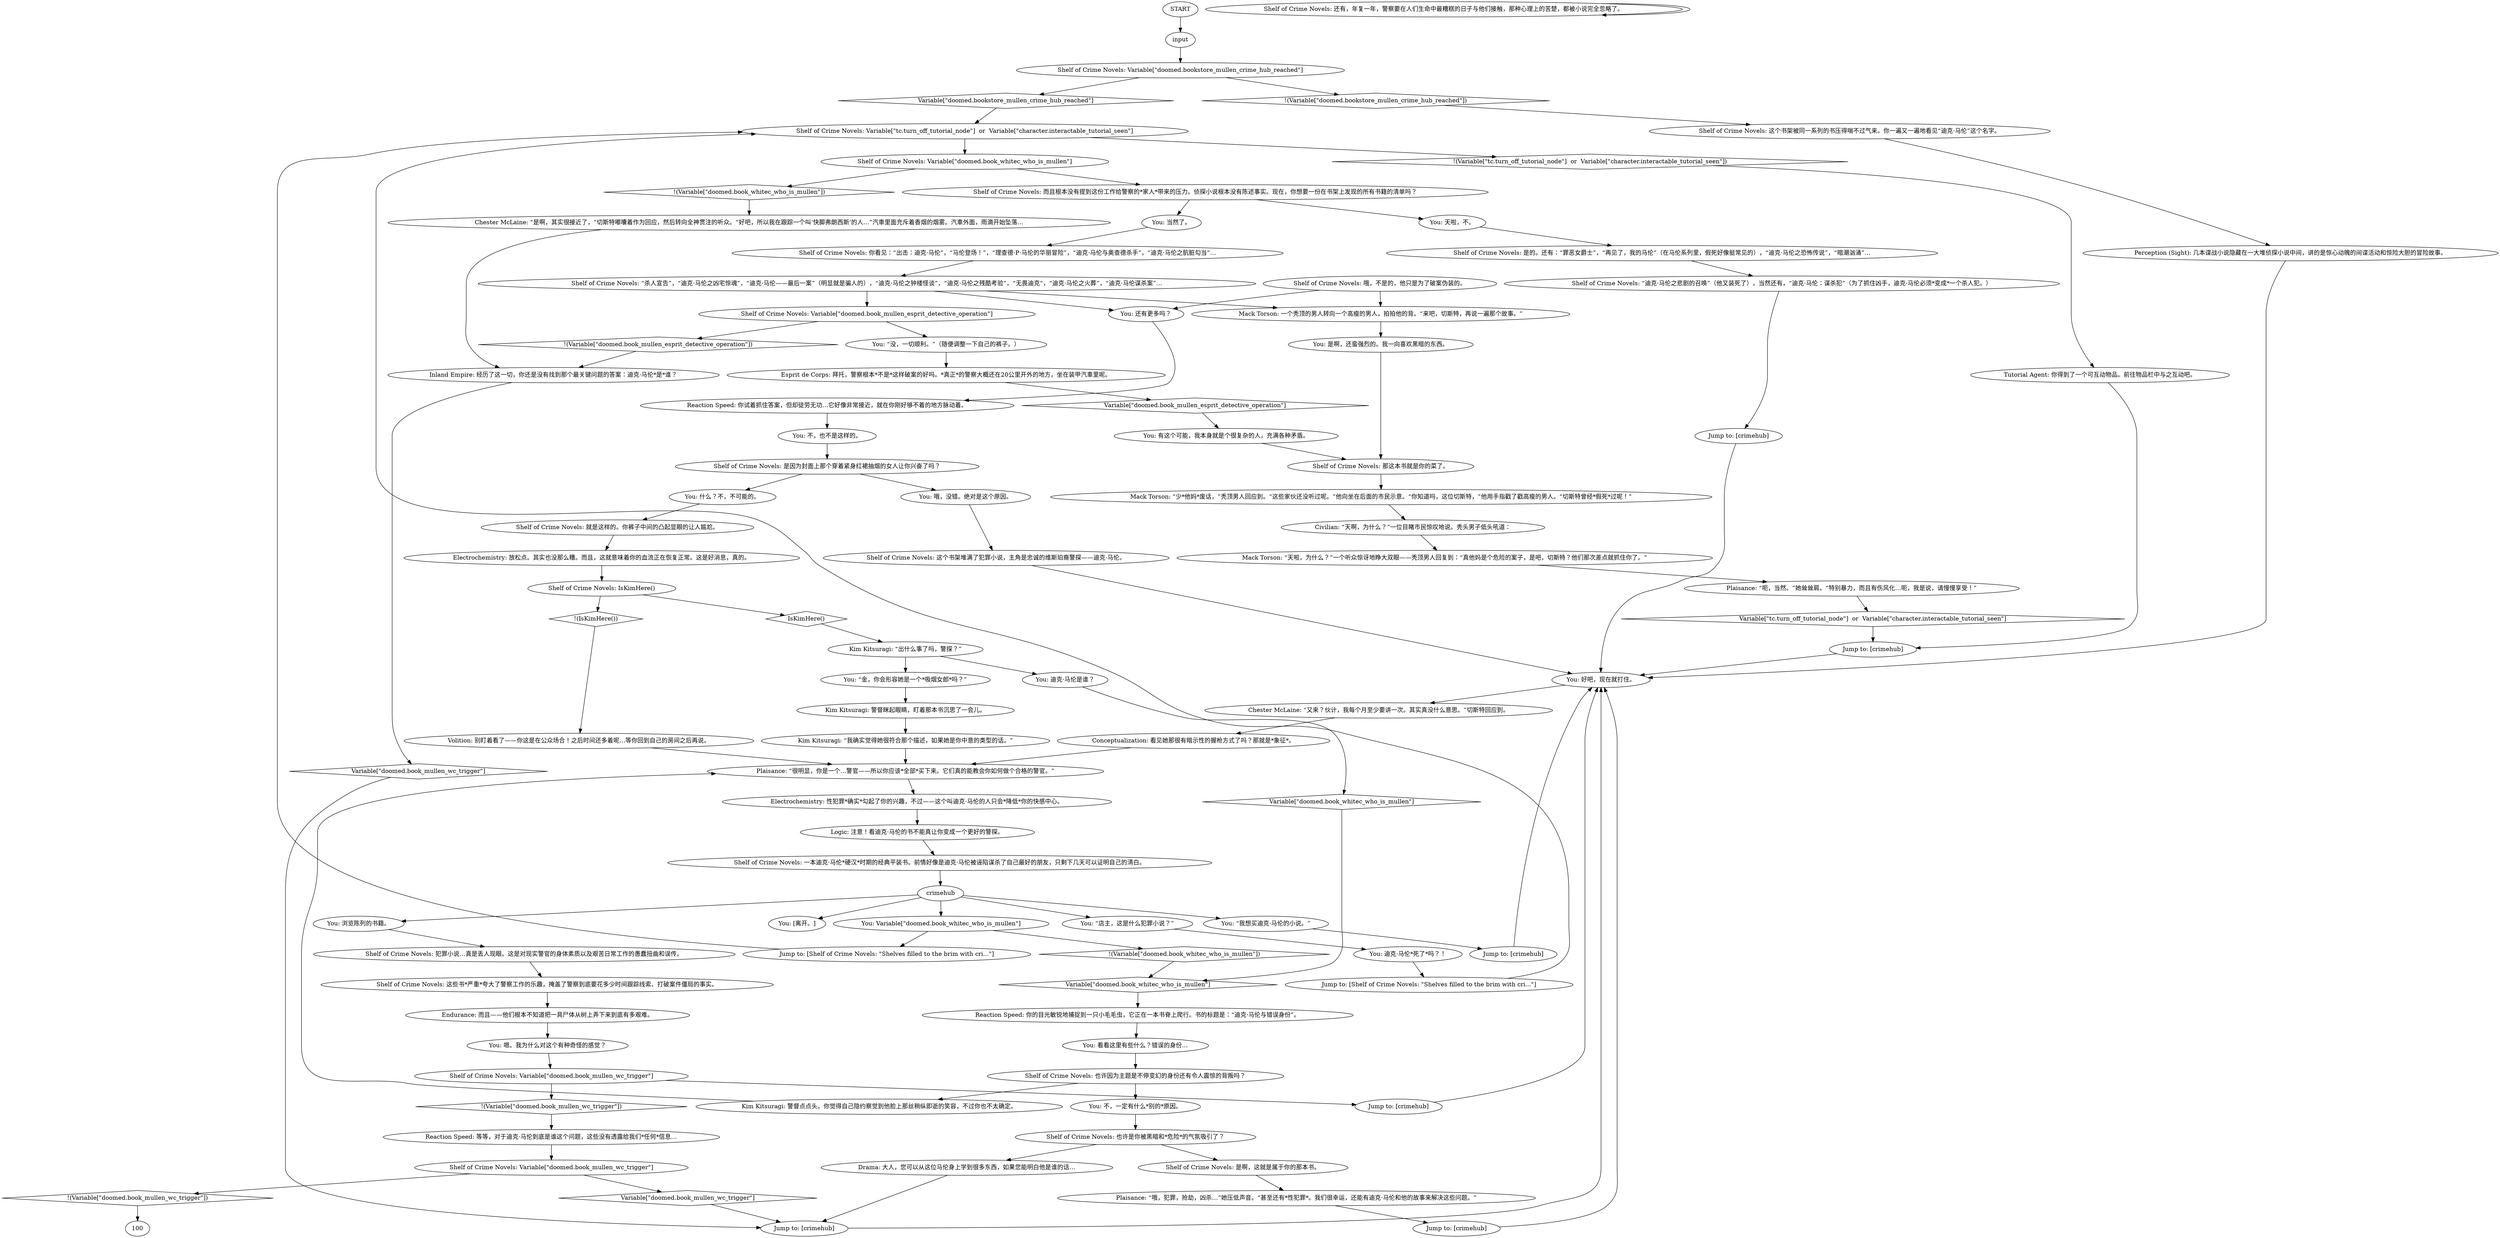 # BOOKSTORE / CRIME
# Shelf of crime books.
# ==================================================
digraph G {
	  0 [label="START"];
	  1 [label="input"];
	  2 [label="You: 还有更多吗？"];
	  3 [label="Kim Kitsuragi: “出什么事了吗，警探？”"];
	  4 [label="You: “店主，这是什么犯罪小说？”"];
	  5 [label="You: [离开。]"];
	  6 [label="Shelf of Crime Novels: Variable[\"doomed.bookstore_mullen_crime_hub_reached\"]"];
	  7 [label="Variable[\"doomed.bookstore_mullen_crime_hub_reached\"]", shape=diamond];
	  8 [label="!(Variable[\"doomed.bookstore_mullen_crime_hub_reached\"])", shape=diamond];
	  9 [label="Kim Kitsuragi: 警督眯起眼睛，盯着那本书沉思了一会儿。"];
	  10 [label="Electrochemistry: 性犯罪*确实*勾起了你的兴趣，不过——这个叫迪克·马伦的人只会*降低*你的快感中心。"];
	  11 [label="Electrochemistry: 放松点。其实也没那么糟。而且，这就意味着你的血流正在恢复正常。这是好消息，真的。"];
	  12 [label="Shelf of Crime Novels: 也许是你被黑暗和*危险*的气氛吸引了？"];
	  13 [label="Shelf of Crime Novels: 那这本书就是你的菜了。"];
	  14 [label="Kim Kitsuragi: “我确实觉得她很符合那个描述，如果她是你中意的类型的话。”"];
	  15 [label="Jump to: [crimehub]"];
	  16 [label="Shelf of Crime Novels: 这些书*严重*夸大了警察工作的乐趣，掩盖了警察到底要花多少时间跟踪线索、打破案件僵局的事实。"];
	  17 [label="Perception (Sight): 几本谍战小说隐藏在一大堆侦探小说中间，讲的是惊心动魄的间谍活动和惊险大胆的冒险故事。"];
	  18 [label="Shelf of Crime Novels: 是因为封面上那个穿着紧身红裙抽烟的女人让你兴奋了吗？"];
	  19 [label="Volition: 别盯着看了——你这是在公众场合！之后时间还多着呢…等你回到自己的房间之后再说。"];
	  20 [label="Shelf of Crime Novels: IsKimHere()"];
	  21 [label="IsKimHere()", shape=diamond];
	  22 [label="!(IsKimHere())", shape=diamond];
	  23 [label="Reaction Speed: 等等，对于迪克·马伦到底是谁这个问题，这些没有透露给我们*任何*信息…"];
	  24 [label="Tutorial Agent: 你得到了一个可互动物品。前往物品栏中与之互动吧。"];
	  25 [label="You: 什么？不，不可能的。"];
	  26 [label="Mack Torson: “天啦，为什么？”一个听众惊讶地睁大双眼——秃顶男人回复到：“真他妈是个危险的案子，是吧，切斯特？他们那次差点就抓住你了。”"];
	  27 [label="You: “金，你会形容她是一个*吸烟女郎*吗？”"];
	  28 [label="Logic: 注意！看迪克·马伦的书不能真让你变成一个更好的警探。"];
	  29 [label="Shelf of Crime Novels: 这个书架被同一系列的书压得喘不过气来。你一遍又一遍地看见“迪克·马伦”这个名字。"];
	  30 [label="You: 浏览陈列的书籍。"];
	  31 [label="Shelf of Crime Novels: 你看见：“出击：迪克·马伦”，“马伦登场！”，“理查德·P·马伦的华丽冒险”，“迪克·马伦与奥查德杀手”，“迪克·马伦之肮脏勾当”…"];
	  32 [label="Shelf of Crime Novels: 犯罪小说…真是丢人现眼。这是对现实警官的身体素质以及艰苦日常工作的愚蠢扭曲和误传。"];
	  33 [label="You: 当然了。"];
	  34 [label="Shelf of Crime Novels: “迪克·马伦之悲剧的召唤”（他又装死了），当然还有，“迪克·马伦：谋杀犯”（为了抓住凶手，迪克·马伦必须*变成*一个杀人犯。）"];
	  35 [label="Reaction Speed: 你的目光敏锐地捕捉到一只小毛毛虫，它正在一本书脊上爬行。书的标题是：“迪克·马伦与错误身份”。"];
	  36 [label="Jump to: [crimehub]"];
	  37 [label="You: “我想买迪克·马伦的小说。”"];
	  38 [label="Shelf of Crime Novels: 就是这样的。你裤子中间的凸起显眼的让人尴尬。"];
	  39 [label="Endurance: 而且——他们根本不知道把一具尸体从树上弄下来到底有多艰难。"];
	  40 [label="You: 看看这里有些什么？错误的身份…"];
	  41 [label="Shelf of Crime Novels: “杀人宣告”，“迪克·马伦之凶宅惊魂”，“迪克·马伦——最后一案”（明显就是骗人的），“迪克·马伦之钟楼怪谈”，“迪克·马伦之残酷考验”，“无畏迪克”，“迪克·马伦之火葬”，“迪克·马伦谋杀案”…"];
	  42 [label="Civilian: “天啊，为什么？”一位目睹市民惊叹地说。秃头男子低头吼道："];
	  43 [label="You: 天啦，不。"];
	  44 [label="Inland Empire: 经历了这一切，你还是没有找到那个最关键问题的答案：迪克·马伦*是*谁？"];
	  45 [label="You: 不，一定有什么*别的*原因。"];
	  46 [label="You: 哦，没错。绝对是这个原因。"];
	  47 [label="Shelf of Crime Novels: Variable[\"doomed.book_mullen_wc_trigger\"]"];
	  48 [label="Variable[\"doomed.book_mullen_wc_trigger\"]", shape=diamond];
	  49 [label="!(Variable[\"doomed.book_mullen_wc_trigger\"])", shape=diamond];
	  50 [label="Shelf of Crime Novels: 哦，不是的，他只是为了破案伪装的。"];
	  51 [label="Jump to: [Shelf of Crime Novels: \"Shelves filled to the brim with cri...\"]"];
	  52 [label="Chester McLaine: “又来？伙计，我每个月至少要讲一次。其实真没什么意思。”切斯特回应到。"];
	  53 [label="You: 是啊，还蛮强烈的。我一向喜欢黑暗的东西。"];
	  54 [label="Shelf of Crime Novels: 是啊，这就是属于你的那本书。"];
	  55 [label="Shelf of Crime Novels: 这个书架堆满了犯罪小说，主角是忠诚的维斯珀裔警探——迪克·马伦。"];
	  56 [label="Shelf of Crime Novels: Variable[\"tc.turn_off_tutorial_node\"]  or  Variable[\"character.interactable_tutorial_seen\"]"];
	  57 [label="Variable[\"tc.turn_off_tutorial_node\"]  or  Variable[\"character.interactable_tutorial_seen\"]", shape=diamond];
	  58 [label="!(Variable[\"tc.turn_off_tutorial_node\"]  or  Variable[\"character.interactable_tutorial_seen\"])", shape=diamond];
	  59 [label="Shelf of Crime Novels: Variable[\"doomed.book_whitec_who_is_mullen\"]"];
	  60 [label="Variable[\"doomed.book_whitec_who_is_mullen\"]", shape=diamond];
	  61 [label="!(Variable[\"doomed.book_whitec_who_is_mullen\"])", shape=diamond];
	  62 [label="Shelf of Crime Novels: 而且根本没有提到这份工作给警察的*家人*带来的压力。侦探小说根本没有陈述事实。现在，你想要一份在书架上发现的所有书籍的清单吗？"];
	  63 [label="Shelf of Crime Novels: 还有，年复一年，警察要在人们生命中最糟糕的日子与他们接触，那种心理上的苦楚，都被小说完全忽略了。"];
	  64 [label="You: 嗯。我为什么对这个有种奇怪的感觉？"];
	  65 [label="crimehub"];
	  66 [label="You: 好吧，现在就打住。"];
	  67 [label="Mack Torson: 一个秃顶的男人转向一个高瘦的男人，拍拍他的背。“来吧，切斯特，再说一遍那个故事。”"];
	  68 [label="You: 有这个可能，我本身就是个很复杂的人，充满各种矛盾。"];
	  69 [label="Kim Kitsuragi: 警督点点头。你觉得自己隐约察觉到他脸上那丝稍纵即逝的笑容，不过你也不太确定。"];
	  70 [label="Esprit de Corps: 拜托，警察根本*不是*这样破案的好吗。*真正*的警察大概还在20公里开外的地方，坐在装甲汽車里呢。"];
	  71 [label="Jump to: [crimehub]"];
	  72 [label="Mack Torson: “少*他妈*废话，”秃顶男人回应到。“这些家伙还没听过呢。”他向坐在后面的市民示意。“你知道吗，这位切斯特，”他用手指戳了戳高瘦的男人。“切斯特曾经*假死*过呢！”"];
	  73 [label="Conceptualization: 看见她那很有暗示性的握枪方式了吗？那就是*象征*。"];
	  74 [label="Plaisance: “哦，犯罪，抢劫，凶杀…”她压低声音。“甚至还有*性犯罪*。我们很幸运，还能有迪克·马伦和他的故事来解决这些问题。”"];
	  75 [label="You: 迪克·马伦*死了*吗？！"];
	  76 [label="Shelf of Crime Novels: Variable[\"doomed.book_mullen_esprit_detective_operation\"]"];
	  77 [label="Variable[\"doomed.book_mullen_esprit_detective_operation\"]", shape=diamond];
	  78 [label="!(Variable[\"doomed.book_mullen_esprit_detective_operation\"])", shape=diamond];
	  79 [label="You: “没，一切顺利。”（随便调整一下自己的裤子。）"];
	  80 [label="You: 迪克·马伦是谁？"];
	  81 [label="You: Variable[\"doomed.book_whitec_who_is_mullen\"]"];
	  82 [label="Variable[\"doomed.book_whitec_who_is_mullen\"]", shape=diamond];
	  83 [label="!(Variable[\"doomed.book_whitec_who_is_mullen\"])", shape=diamond];
	  84 [label="Jump to: [Shelf of Crime Novels: \"Shelves filled to the brim with cri...\"]"];
	  85 [label="Shelf of Crime Novels: 是的。还有：“罪恶女爵士”，“再见了，我的马伦”（在马伦系列里，假死好像挺常见的），“迪克·马伦之恐怖传说”，“暗潮汹涌”…"];
	  86 [label="Reaction Speed: 你试着抓住答案，但却徒劳无功…它好像非常接近，就在你刚好够不着的地方脉动着。"];
	  87 [label="Chester McLaine: “是啊，其实很接近了，”切斯特嘟囔着作为回应，然后转向全神贯注的听众。“好吧，所以我在跟踪一个叫‘快脚弗朗西斯’的人…”汽車里面充斥着香烟的烟雾。汽車外面，雨滴开始坠落…"];
	  88 [label="Plaisance: “呃，当然。”她耸耸肩。“特别暴力，而且有伤风化…呃，我是说，请慢慢享受！”"];
	  89 [label="Jump to: [crimehub]"];
	  90 [label="Plaisance: “很明显，你是一个…警官——所以你应该*全部*买下来。它们真的能教会你如何做个合格的警官。”"];
	  91 [label="Jump to: [crimehub]"];
	  92 [label="Shelf of Crime Novels: 一本迪克·马伦*硬汉*时期的经典平装书。前情好像是迪克·马伦被诬陷谋杀了自己最好的朋友，只剩下几天可以证明自己的清白。"];
	  93 [label="Shelf of Crime Novels: 也许因为主题是不停变幻的身份还有令人震惊的背叛吗？"];
	  94 [label="Shelf of Crime Novels: Variable[\"doomed.book_mullen_wc_trigger\"]"];
	  95 [label="Variable[\"doomed.book_mullen_wc_trigger\"]", shape=diamond];
	  96 [label="!(Variable[\"doomed.book_mullen_wc_trigger\"])", shape=diamond];
	  97 [label="Jump to: [crimehub]"];
	  98 [label="You: 不，也不是这样的。"];
	  99 [label="Drama: 大人，您可以从这位马伦身上学到很多东西，如果您能明白他是谁的话…"];
	  0 -> 1
	  1 -> 6
	  2 -> 86
	  3 -> 80
	  3 -> 27
	  4 -> 75
	  6 -> 8
	  6 -> 7
	  7 -> 56
	  8 -> 29
	  9 -> 14
	  10 -> 28
	  11 -> 20
	  12 -> 99
	  12 -> 54
	  13 -> 72
	  14 -> 90
	  15 -> 66
	  16 -> 39
	  17 -> 66
	  18 -> 25
	  18 -> 46
	  19 -> 90
	  20 -> 21
	  20 -> 22
	  21 -> 3
	  22 -> 19
	  23 -> 47
	  24 -> 36
	  25 -> 38
	  26 -> 88
	  27 -> 9
	  28 -> 92
	  29 -> 17
	  30 -> 32
	  31 -> 41
	  32 -> 16
	  33 -> 31
	  34 -> 71
	  35 -> 40
	  36 -> 66
	  37 -> 89
	  38 -> 11
	  39 -> 64
	  40 -> 93
	  41 -> 2
	  41 -> 67
	  41 -> 76
	  42 -> 26
	  43 -> 85
	  44 -> 95
	  45 -> 12
	  46 -> 55
	  47 -> 48
	  47 -> 49
	  48 -> 15
	  49 -> 100
	  50 -> 2
	  50 -> 67
	  51 -> 56
	  52 -> 73
	  53 -> 13
	  54 -> 74
	  55 -> 66
	  56 -> 58
	  56 -> 59
	  57 -> 36
	  58 -> 24
	  59 -> 61
	  59 -> 62
	  60 -> 35
	  61 -> 87
	  62 -> 33
	  62 -> 43
	  63 -> 63
	  64 -> 94
	  65 -> 4
	  65 -> 5
	  65 -> 37
	  65 -> 81
	  65 -> 30
	  66 -> 52
	  67 -> 53
	  68 -> 13
	  69 -> 90
	  70 -> 77
	  71 -> 66
	  72 -> 42
	  73 -> 90
	  74 -> 91
	  75 -> 51
	  76 -> 78
	  76 -> 79
	  77 -> 68
	  78 -> 44
	  79 -> 70
	  80 -> 82
	  81 -> 83
	  81 -> 84
	  82 -> 60
	  83 -> 60
	  84 -> 56
	  85 -> 34
	  86 -> 98
	  87 -> 44
	  88 -> 57
	  89 -> 66
	  90 -> 10
	  91 -> 66
	  92 -> 65
	  93 -> 45
	  93 -> 69
	  94 -> 96
	  94 -> 97
	  95 -> 15
	  96 -> 23
	  97 -> 66
	  98 -> 18
	  99 -> 15
}


